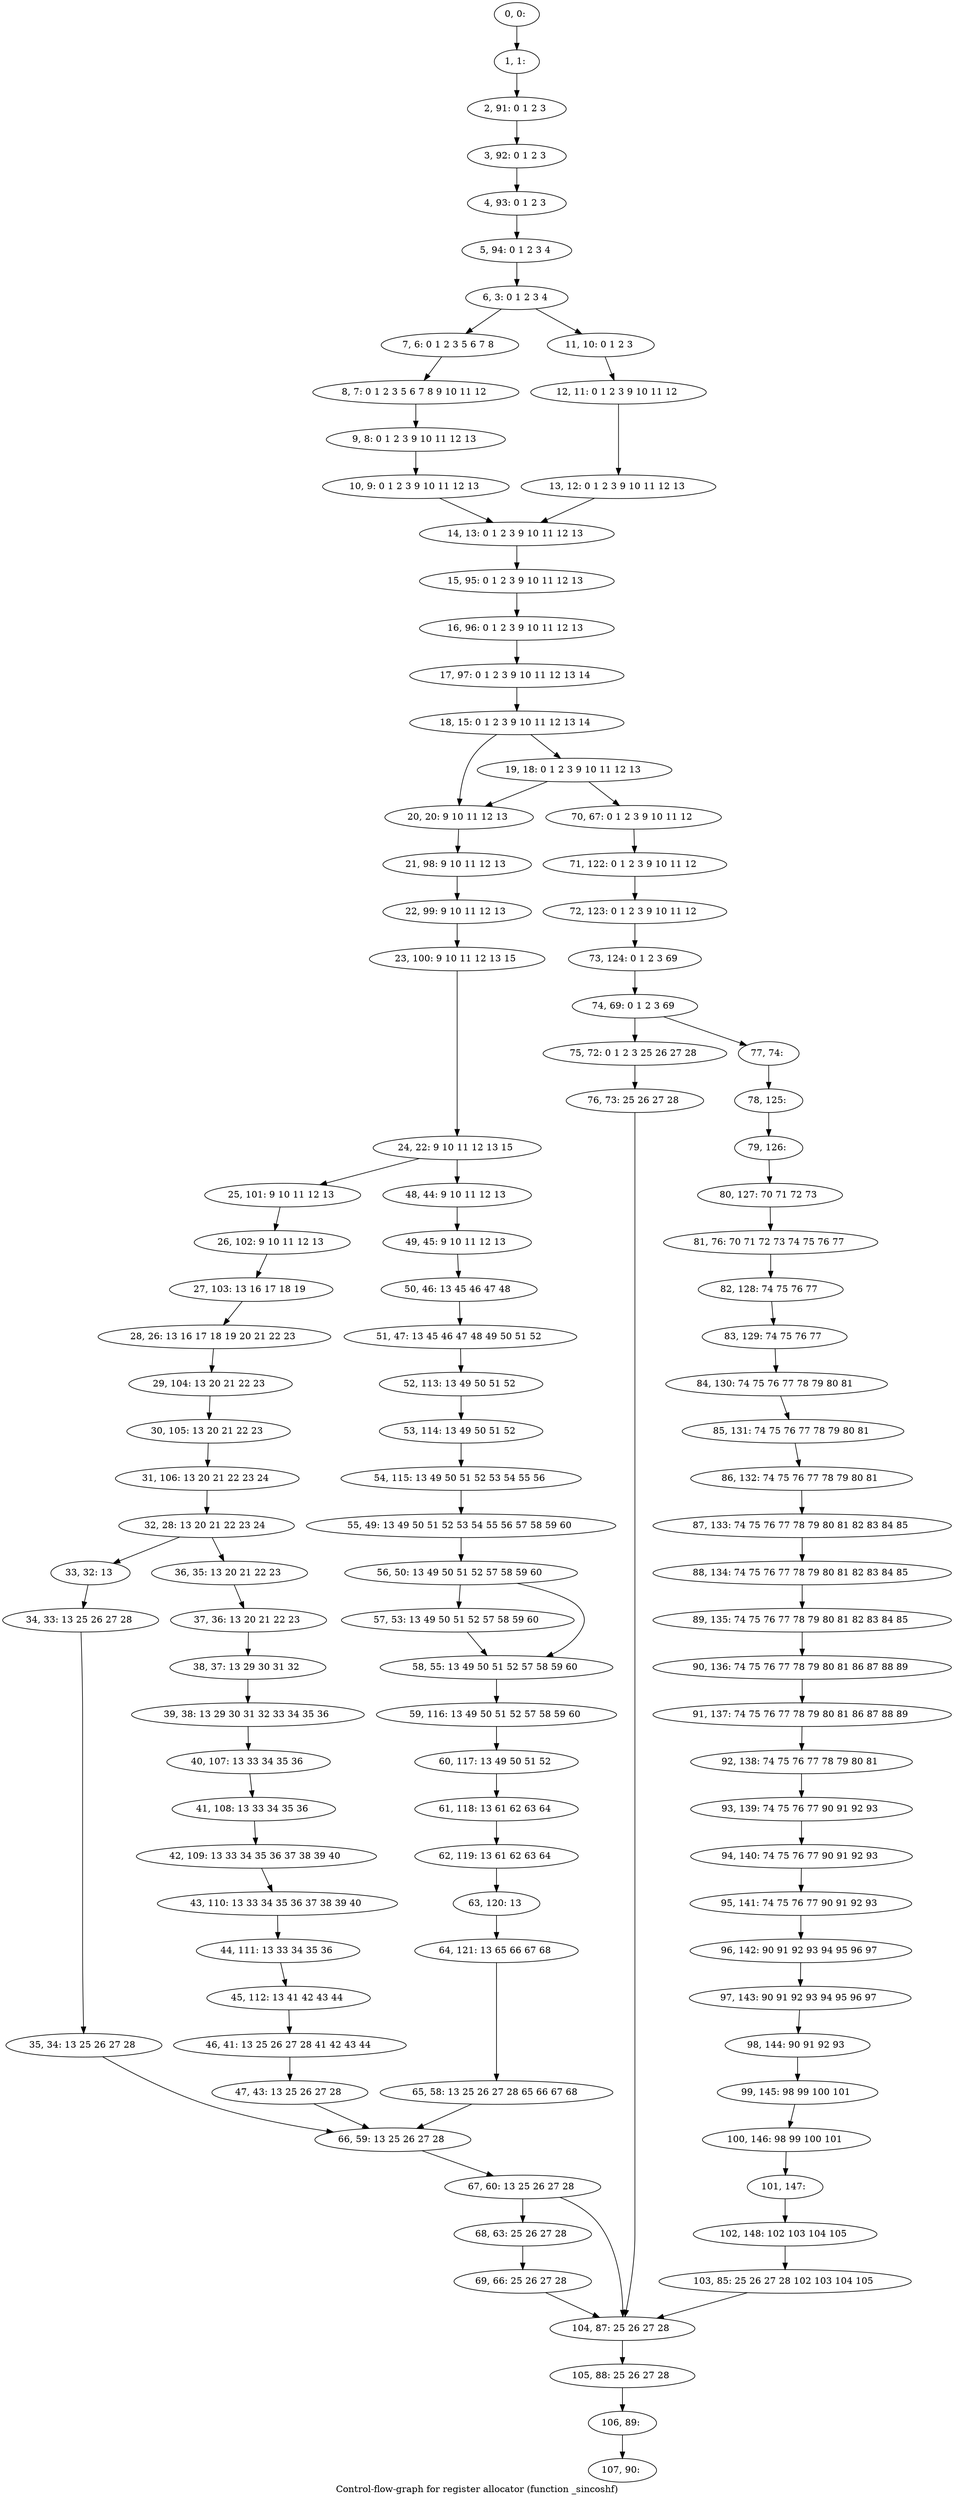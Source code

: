 digraph G {
graph [label="Control-flow-graph for register allocator (function _sincoshf)"]
0[label="0, 0: "];
1[label="1, 1: "];
2[label="2, 91: 0 1 2 3 "];
3[label="3, 92: 0 1 2 3 "];
4[label="4, 93: 0 1 2 3 "];
5[label="5, 94: 0 1 2 3 4 "];
6[label="6, 3: 0 1 2 3 4 "];
7[label="7, 6: 0 1 2 3 5 6 7 8 "];
8[label="8, 7: 0 1 2 3 5 6 7 8 9 10 11 12 "];
9[label="9, 8: 0 1 2 3 9 10 11 12 13 "];
10[label="10, 9: 0 1 2 3 9 10 11 12 13 "];
11[label="11, 10: 0 1 2 3 "];
12[label="12, 11: 0 1 2 3 9 10 11 12 "];
13[label="13, 12: 0 1 2 3 9 10 11 12 13 "];
14[label="14, 13: 0 1 2 3 9 10 11 12 13 "];
15[label="15, 95: 0 1 2 3 9 10 11 12 13 "];
16[label="16, 96: 0 1 2 3 9 10 11 12 13 "];
17[label="17, 97: 0 1 2 3 9 10 11 12 13 14 "];
18[label="18, 15: 0 1 2 3 9 10 11 12 13 14 "];
19[label="19, 18: 0 1 2 3 9 10 11 12 13 "];
20[label="20, 20: 9 10 11 12 13 "];
21[label="21, 98: 9 10 11 12 13 "];
22[label="22, 99: 9 10 11 12 13 "];
23[label="23, 100: 9 10 11 12 13 15 "];
24[label="24, 22: 9 10 11 12 13 15 "];
25[label="25, 101: 9 10 11 12 13 "];
26[label="26, 102: 9 10 11 12 13 "];
27[label="27, 103: 13 16 17 18 19 "];
28[label="28, 26: 13 16 17 18 19 20 21 22 23 "];
29[label="29, 104: 13 20 21 22 23 "];
30[label="30, 105: 13 20 21 22 23 "];
31[label="31, 106: 13 20 21 22 23 24 "];
32[label="32, 28: 13 20 21 22 23 24 "];
33[label="33, 32: 13 "];
34[label="34, 33: 13 25 26 27 28 "];
35[label="35, 34: 13 25 26 27 28 "];
36[label="36, 35: 13 20 21 22 23 "];
37[label="37, 36: 13 20 21 22 23 "];
38[label="38, 37: 13 29 30 31 32 "];
39[label="39, 38: 13 29 30 31 32 33 34 35 36 "];
40[label="40, 107: 13 33 34 35 36 "];
41[label="41, 108: 13 33 34 35 36 "];
42[label="42, 109: 13 33 34 35 36 37 38 39 40 "];
43[label="43, 110: 13 33 34 35 36 37 38 39 40 "];
44[label="44, 111: 13 33 34 35 36 "];
45[label="45, 112: 13 41 42 43 44 "];
46[label="46, 41: 13 25 26 27 28 41 42 43 44 "];
47[label="47, 43: 13 25 26 27 28 "];
48[label="48, 44: 9 10 11 12 13 "];
49[label="49, 45: 9 10 11 12 13 "];
50[label="50, 46: 13 45 46 47 48 "];
51[label="51, 47: 13 45 46 47 48 49 50 51 52 "];
52[label="52, 113: 13 49 50 51 52 "];
53[label="53, 114: 13 49 50 51 52 "];
54[label="54, 115: 13 49 50 51 52 53 54 55 56 "];
55[label="55, 49: 13 49 50 51 52 53 54 55 56 57 58 59 60 "];
56[label="56, 50: 13 49 50 51 52 57 58 59 60 "];
57[label="57, 53: 13 49 50 51 52 57 58 59 60 "];
58[label="58, 55: 13 49 50 51 52 57 58 59 60 "];
59[label="59, 116: 13 49 50 51 52 57 58 59 60 "];
60[label="60, 117: 13 49 50 51 52 "];
61[label="61, 118: 13 61 62 63 64 "];
62[label="62, 119: 13 61 62 63 64 "];
63[label="63, 120: 13 "];
64[label="64, 121: 13 65 66 67 68 "];
65[label="65, 58: 13 25 26 27 28 65 66 67 68 "];
66[label="66, 59: 13 25 26 27 28 "];
67[label="67, 60: 13 25 26 27 28 "];
68[label="68, 63: 25 26 27 28 "];
69[label="69, 66: 25 26 27 28 "];
70[label="70, 67: 0 1 2 3 9 10 11 12 "];
71[label="71, 122: 0 1 2 3 9 10 11 12 "];
72[label="72, 123: 0 1 2 3 9 10 11 12 "];
73[label="73, 124: 0 1 2 3 69 "];
74[label="74, 69: 0 1 2 3 69 "];
75[label="75, 72: 0 1 2 3 25 26 27 28 "];
76[label="76, 73: 25 26 27 28 "];
77[label="77, 74: "];
78[label="78, 125: "];
79[label="79, 126: "];
80[label="80, 127: 70 71 72 73 "];
81[label="81, 76: 70 71 72 73 74 75 76 77 "];
82[label="82, 128: 74 75 76 77 "];
83[label="83, 129: 74 75 76 77 "];
84[label="84, 130: 74 75 76 77 78 79 80 81 "];
85[label="85, 131: 74 75 76 77 78 79 80 81 "];
86[label="86, 132: 74 75 76 77 78 79 80 81 "];
87[label="87, 133: 74 75 76 77 78 79 80 81 82 83 84 85 "];
88[label="88, 134: 74 75 76 77 78 79 80 81 82 83 84 85 "];
89[label="89, 135: 74 75 76 77 78 79 80 81 82 83 84 85 "];
90[label="90, 136: 74 75 76 77 78 79 80 81 86 87 88 89 "];
91[label="91, 137: 74 75 76 77 78 79 80 81 86 87 88 89 "];
92[label="92, 138: 74 75 76 77 78 79 80 81 "];
93[label="93, 139: 74 75 76 77 90 91 92 93 "];
94[label="94, 140: 74 75 76 77 90 91 92 93 "];
95[label="95, 141: 74 75 76 77 90 91 92 93 "];
96[label="96, 142: 90 91 92 93 94 95 96 97 "];
97[label="97, 143: 90 91 92 93 94 95 96 97 "];
98[label="98, 144: 90 91 92 93 "];
99[label="99, 145: 98 99 100 101 "];
100[label="100, 146: 98 99 100 101 "];
101[label="101, 147: "];
102[label="102, 148: 102 103 104 105 "];
103[label="103, 85: 25 26 27 28 102 103 104 105 "];
104[label="104, 87: 25 26 27 28 "];
105[label="105, 88: 25 26 27 28 "];
106[label="106, 89: "];
107[label="107, 90: "];
0->1 ;
1->2 ;
2->3 ;
3->4 ;
4->5 ;
5->6 ;
6->7 ;
6->11 ;
7->8 ;
8->9 ;
9->10 ;
10->14 ;
11->12 ;
12->13 ;
13->14 ;
14->15 ;
15->16 ;
16->17 ;
17->18 ;
18->19 ;
18->20 ;
19->20 ;
19->70 ;
20->21 ;
21->22 ;
22->23 ;
23->24 ;
24->25 ;
24->48 ;
25->26 ;
26->27 ;
27->28 ;
28->29 ;
29->30 ;
30->31 ;
31->32 ;
32->33 ;
32->36 ;
33->34 ;
34->35 ;
35->66 ;
36->37 ;
37->38 ;
38->39 ;
39->40 ;
40->41 ;
41->42 ;
42->43 ;
43->44 ;
44->45 ;
45->46 ;
46->47 ;
47->66 ;
48->49 ;
49->50 ;
50->51 ;
51->52 ;
52->53 ;
53->54 ;
54->55 ;
55->56 ;
56->57 ;
56->58 ;
57->58 ;
58->59 ;
59->60 ;
60->61 ;
61->62 ;
62->63 ;
63->64 ;
64->65 ;
65->66 ;
66->67 ;
67->68 ;
67->104 ;
68->69 ;
69->104 ;
70->71 ;
71->72 ;
72->73 ;
73->74 ;
74->75 ;
74->77 ;
75->76 ;
76->104 ;
77->78 ;
78->79 ;
79->80 ;
80->81 ;
81->82 ;
82->83 ;
83->84 ;
84->85 ;
85->86 ;
86->87 ;
87->88 ;
88->89 ;
89->90 ;
90->91 ;
91->92 ;
92->93 ;
93->94 ;
94->95 ;
95->96 ;
96->97 ;
97->98 ;
98->99 ;
99->100 ;
100->101 ;
101->102 ;
102->103 ;
103->104 ;
104->105 ;
105->106 ;
106->107 ;
}
